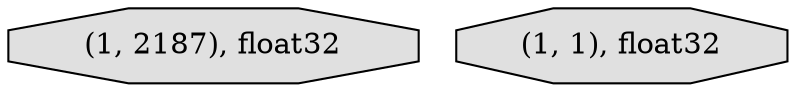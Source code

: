 digraph graphname{rankdir=TB;1980682740008 [label="(1, 2187), float32",shape="octagon",fillcolor="#E0E0E0",style="filled"];1980567339808 [label="(1, 1), float32",shape="octagon",fillcolor="#E0E0E0",style="filled"];}
